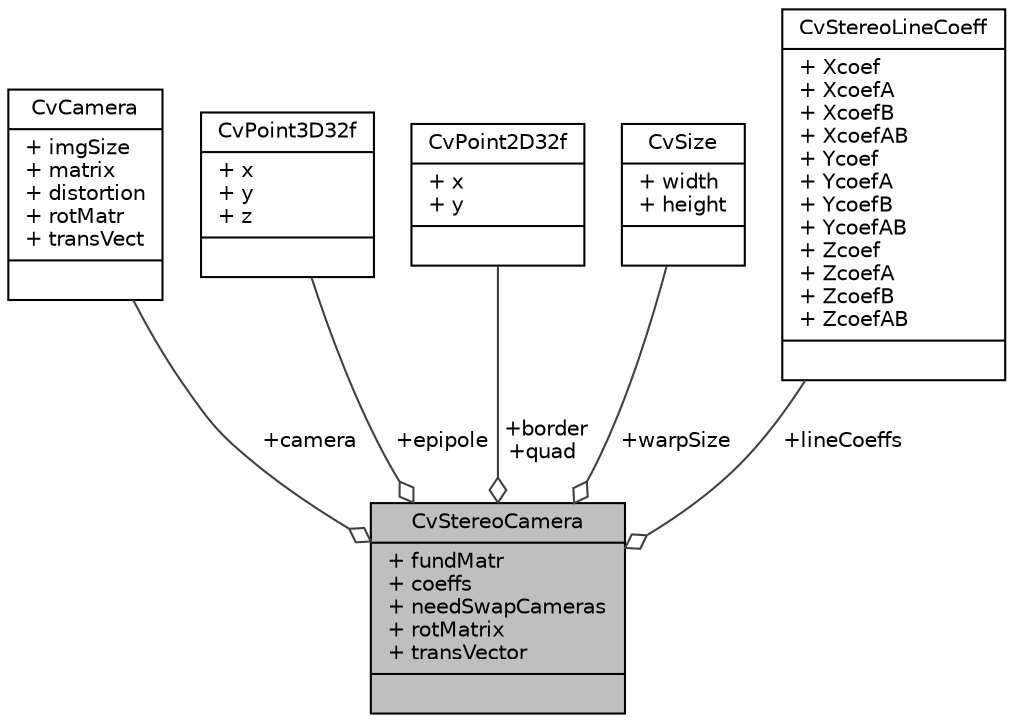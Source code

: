 digraph "CvStereoCamera"
{
 // LATEX_PDF_SIZE
  edge [fontname="Helvetica",fontsize="10",labelfontname="Helvetica",labelfontsize="10"];
  node [fontname="Helvetica",fontsize="10",shape=record];
  Node1 [label="{CvStereoCamera\n|+ fundMatr\l+ coeffs\l+ needSwapCameras\l+ rotMatrix\l+ transVector\l|}",height=0.2,width=0.4,color="black", fillcolor="grey75", style="filled", fontcolor="black",tooltip=" "];
  Node2 -> Node1 [color="grey25",fontsize="10",style="solid",label=" +camera" ,arrowhead="odiamond",fontname="Helvetica"];
  Node2 [label="{CvCamera\n|+ imgSize\l+ matrix\l+ distortion\l+ rotMatr\l+ transVect\l|}",height=0.2,width=0.4,color="black", fillcolor="white", style="filled",URL="$struct_cv_camera.html",tooltip=" "];
  Node3 -> Node1 [color="grey25",fontsize="10",style="solid",label=" +epipole" ,arrowhead="odiamond",fontname="Helvetica"];
  Node3 [label="{CvPoint3D32f\n|+ x\l+ y\l+ z\l|}",height=0.2,width=0.4,color="black", fillcolor="white", style="filled",URL="$struct_cv_point3_d32f.html",tooltip=" "];
  Node4 -> Node1 [color="grey25",fontsize="10",style="solid",label=" +border\n+quad" ,arrowhead="odiamond",fontname="Helvetica"];
  Node4 [label="{CvPoint2D32f\n|+ x\l+ y\l|}",height=0.2,width=0.4,color="black", fillcolor="white", style="filled",URL="$struct_cv_point2_d32f.html",tooltip=" "];
  Node5 -> Node1 [color="grey25",fontsize="10",style="solid",label=" +warpSize" ,arrowhead="odiamond",fontname="Helvetica"];
  Node5 [label="{CvSize\n|+ width\l+ height\l|}",height=0.2,width=0.4,color="black", fillcolor="white", style="filled",URL="$struct_cv_size.html",tooltip=" "];
  Node6 -> Node1 [color="grey25",fontsize="10",style="solid",label=" +lineCoeffs" ,arrowhead="odiamond",fontname="Helvetica"];
  Node6 [label="{CvStereoLineCoeff\n|+ Xcoef\l+ XcoefA\l+ XcoefB\l+ XcoefAB\l+ Ycoef\l+ YcoefA\l+ YcoefB\l+ YcoefAB\l+ Zcoef\l+ ZcoefA\l+ ZcoefB\l+ ZcoefAB\l|}",height=0.2,width=0.4,color="black", fillcolor="white", style="filled",URL="$struct_cv_stereo_line_coeff.html",tooltip=" "];
}
